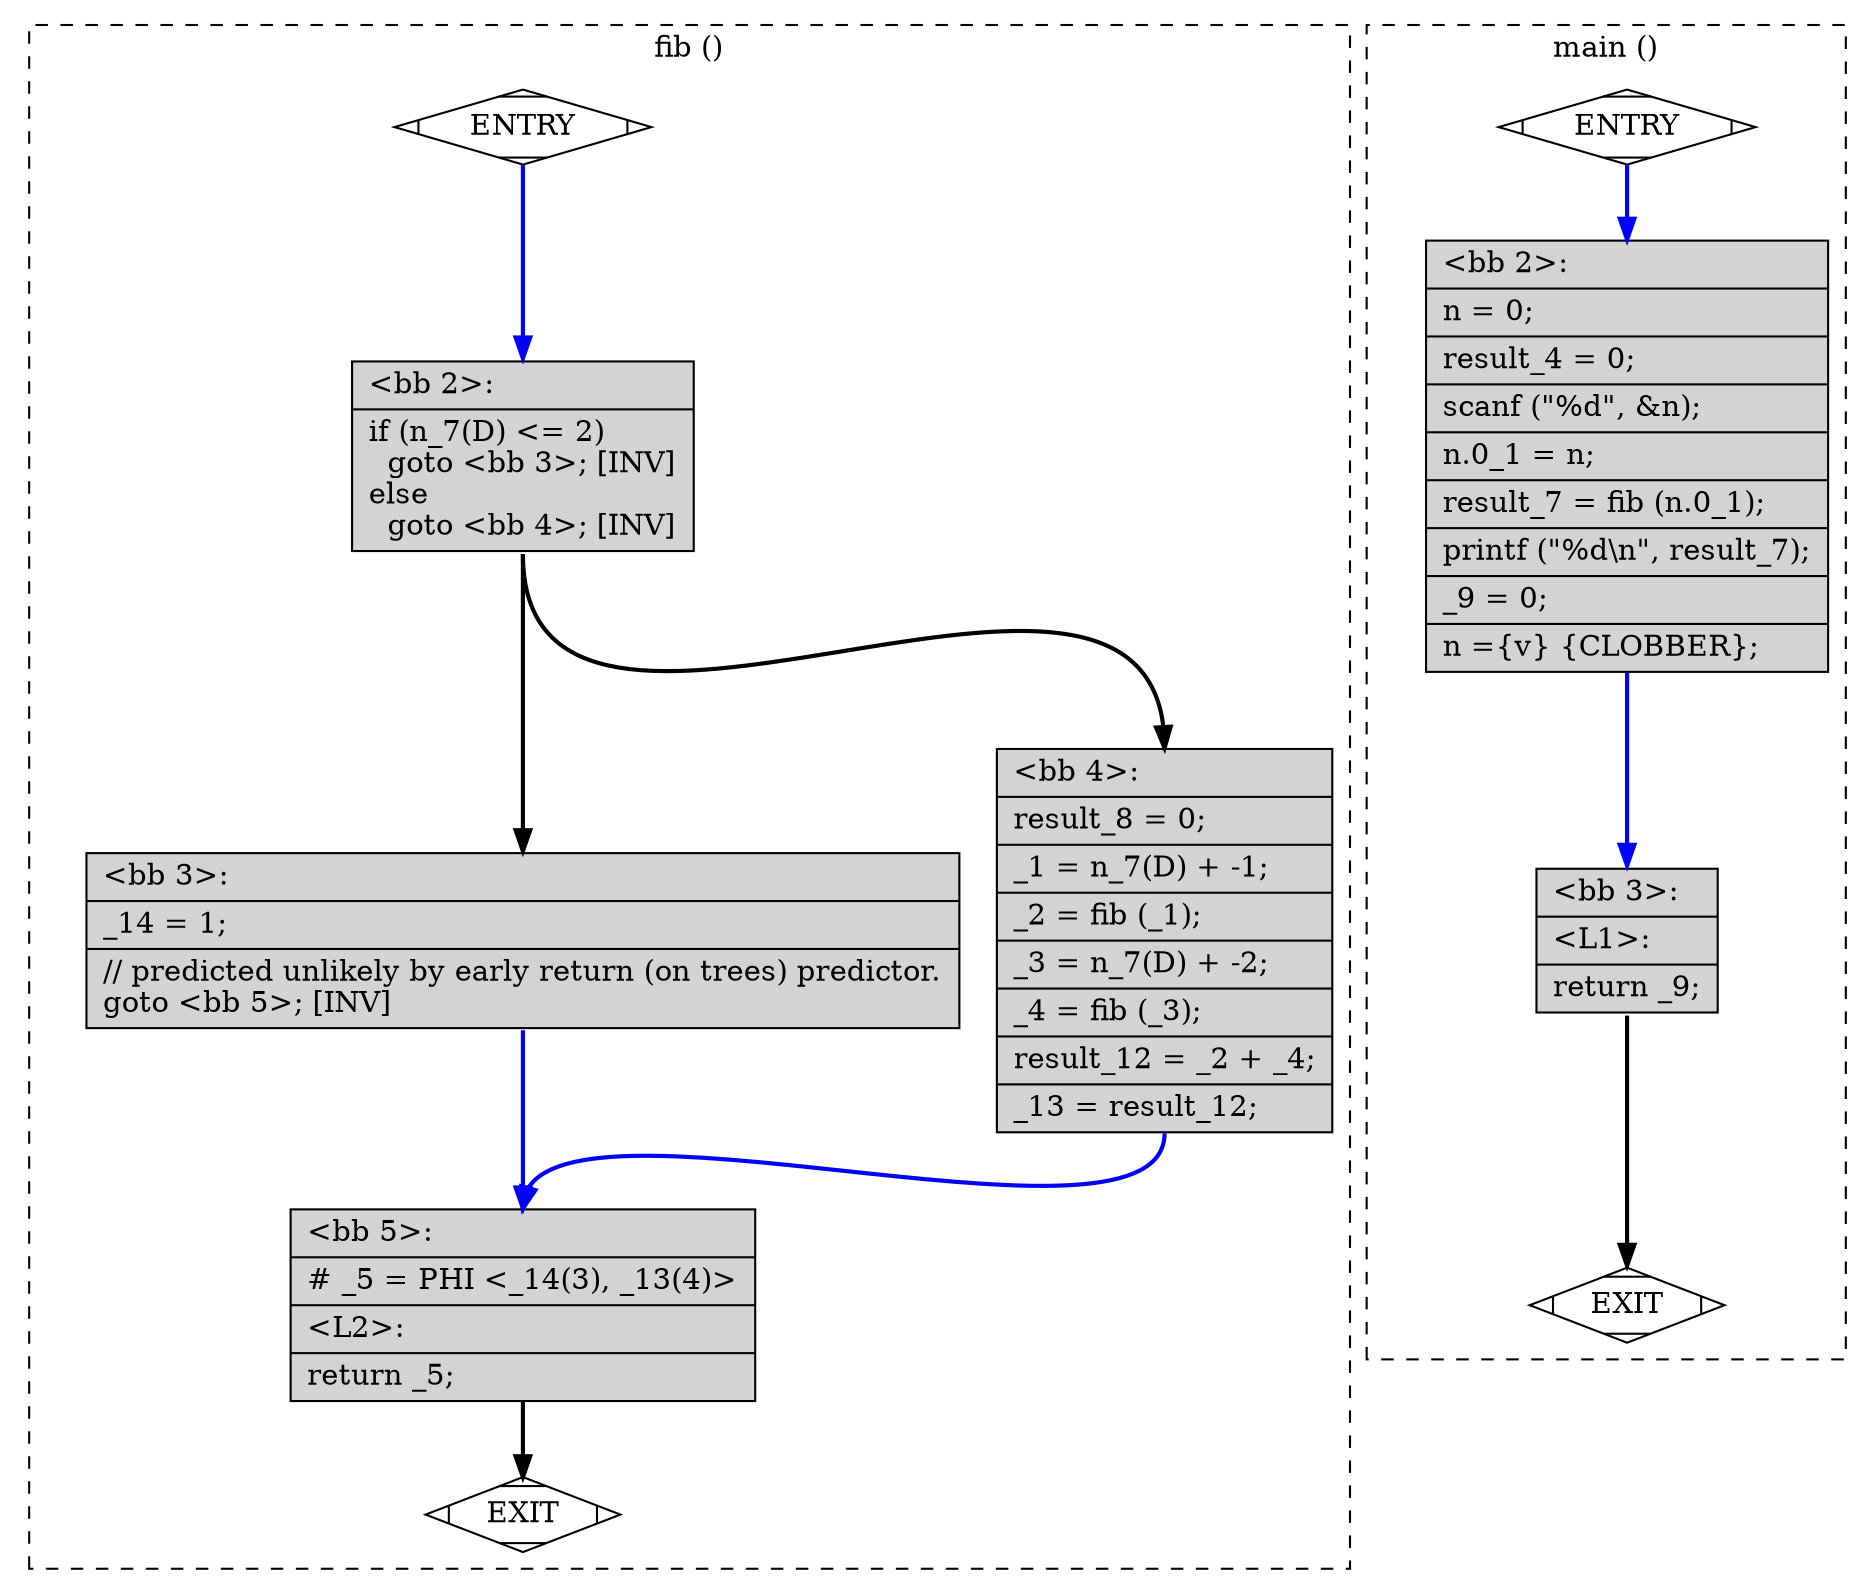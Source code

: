 digraph "a-fib_1.c.029t.einline" {
overlap=false;
subgraph "cluster_fib" {
	style="dashed";
	color="black";
	label="fib ()";
	fn_7_basic_block_0 [shape=Mdiamond,style=filled,fillcolor=white,label="ENTRY"];

	fn_7_basic_block_1 [shape=Mdiamond,style=filled,fillcolor=white,label="EXIT"];

	fn_7_basic_block_2 [shape=record,style=filled,fillcolor=lightgrey,label="{\<bb\ 2\>:\l\
|if\ (n_7(D)\ \<=\ 2)\l\
\ \ goto\ \<bb\ 3\>;\ [INV]\l\
else\l\
\ \ goto\ \<bb\ 4\>;\ [INV]\l\
}"];

	fn_7_basic_block_3 [shape=record,style=filled,fillcolor=lightgrey,label="{\<bb\ 3\>:\l\
|_14\ =\ 1;\l\
|//\ predicted\ unlikely\ by\ early\ return\ (on\ trees)\ predictor.\l\
goto\ \<bb\ 5\>;\ [INV]\l\
}"];

	fn_7_basic_block_4 [shape=record,style=filled,fillcolor=lightgrey,label="{\<bb\ 4\>:\l\
|result_8\ =\ 0;\l\
|_1\ =\ n_7(D)\ +\ -1;\l\
|_2\ =\ fib\ (_1);\l\
|_3\ =\ n_7(D)\ +\ -2;\l\
|_4\ =\ fib\ (_3);\l\
|result_12\ =\ _2\ +\ _4;\l\
|_13\ =\ result_12;\l\
}"];

	fn_7_basic_block_5 [shape=record,style=filled,fillcolor=lightgrey,label="{\<bb\ 5\>:\l\
|#\ _5\ =\ PHI\ \<_14(3),\ _13(4)\>\l\
|\<L2\>:\l\
|return\ _5;\l\
}"];

	fn_7_basic_block_0:s -> fn_7_basic_block_2:n [style="solid,bold",color=blue,weight=100,constraint=true];
	fn_7_basic_block_2:s -> fn_7_basic_block_3:n [style="solid,bold",color=black,weight=10,constraint=true];
	fn_7_basic_block_2:s -> fn_7_basic_block_4:n [style="solid,bold",color=black,weight=10,constraint=true];
	fn_7_basic_block_3:s -> fn_7_basic_block_5:n [style="solid,bold",color=blue,weight=100,constraint=true];
	fn_7_basic_block_4:s -> fn_7_basic_block_5:n [style="solid,bold",color=blue,weight=100,constraint=true];
	fn_7_basic_block_5:s -> fn_7_basic_block_1:n [style="solid,bold",color=black,weight=10,constraint=true];
	fn_7_basic_block_0:s -> fn_7_basic_block_1:n [style="invis",constraint=true];
}
subgraph "cluster_main" {
	style="dashed";
	color="black";
	label="main ()";
	fn_6_basic_block_0 [shape=Mdiamond,style=filled,fillcolor=white,label="ENTRY"];

	fn_6_basic_block_1 [shape=Mdiamond,style=filled,fillcolor=white,label="EXIT"];

	fn_6_basic_block_2 [shape=record,style=filled,fillcolor=lightgrey,label="{\<bb\ 2\>:\l\
|n\ =\ 0;\l\
|result_4\ =\ 0;\l\
|scanf\ (\"%d\",\ &n);\l\
|n.0_1\ =\ n;\l\
|result_7\ =\ fib\ (n.0_1);\l\
|printf\ (\"%d\\n\",\ result_7);\l\
|_9\ =\ 0;\l\
|n\ =\{v\}\ \{CLOBBER\};\l\
}"];

	fn_6_basic_block_3 [shape=record,style=filled,fillcolor=lightgrey,label="{\<bb\ 3\>:\l\
|\<L1\>:\l\
|return\ _9;\l\
}"];

	fn_6_basic_block_0:s -> fn_6_basic_block_2:n [style="solid,bold",color=blue,weight=100,constraint=true];
	fn_6_basic_block_2:s -> fn_6_basic_block_3:n [style="solid,bold",color=blue,weight=100,constraint=true];
	fn_6_basic_block_3:s -> fn_6_basic_block_1:n [style="solid,bold",color=black,weight=10,constraint=true];
	fn_6_basic_block_0:s -> fn_6_basic_block_1:n [style="invis",constraint=true];
}
}

